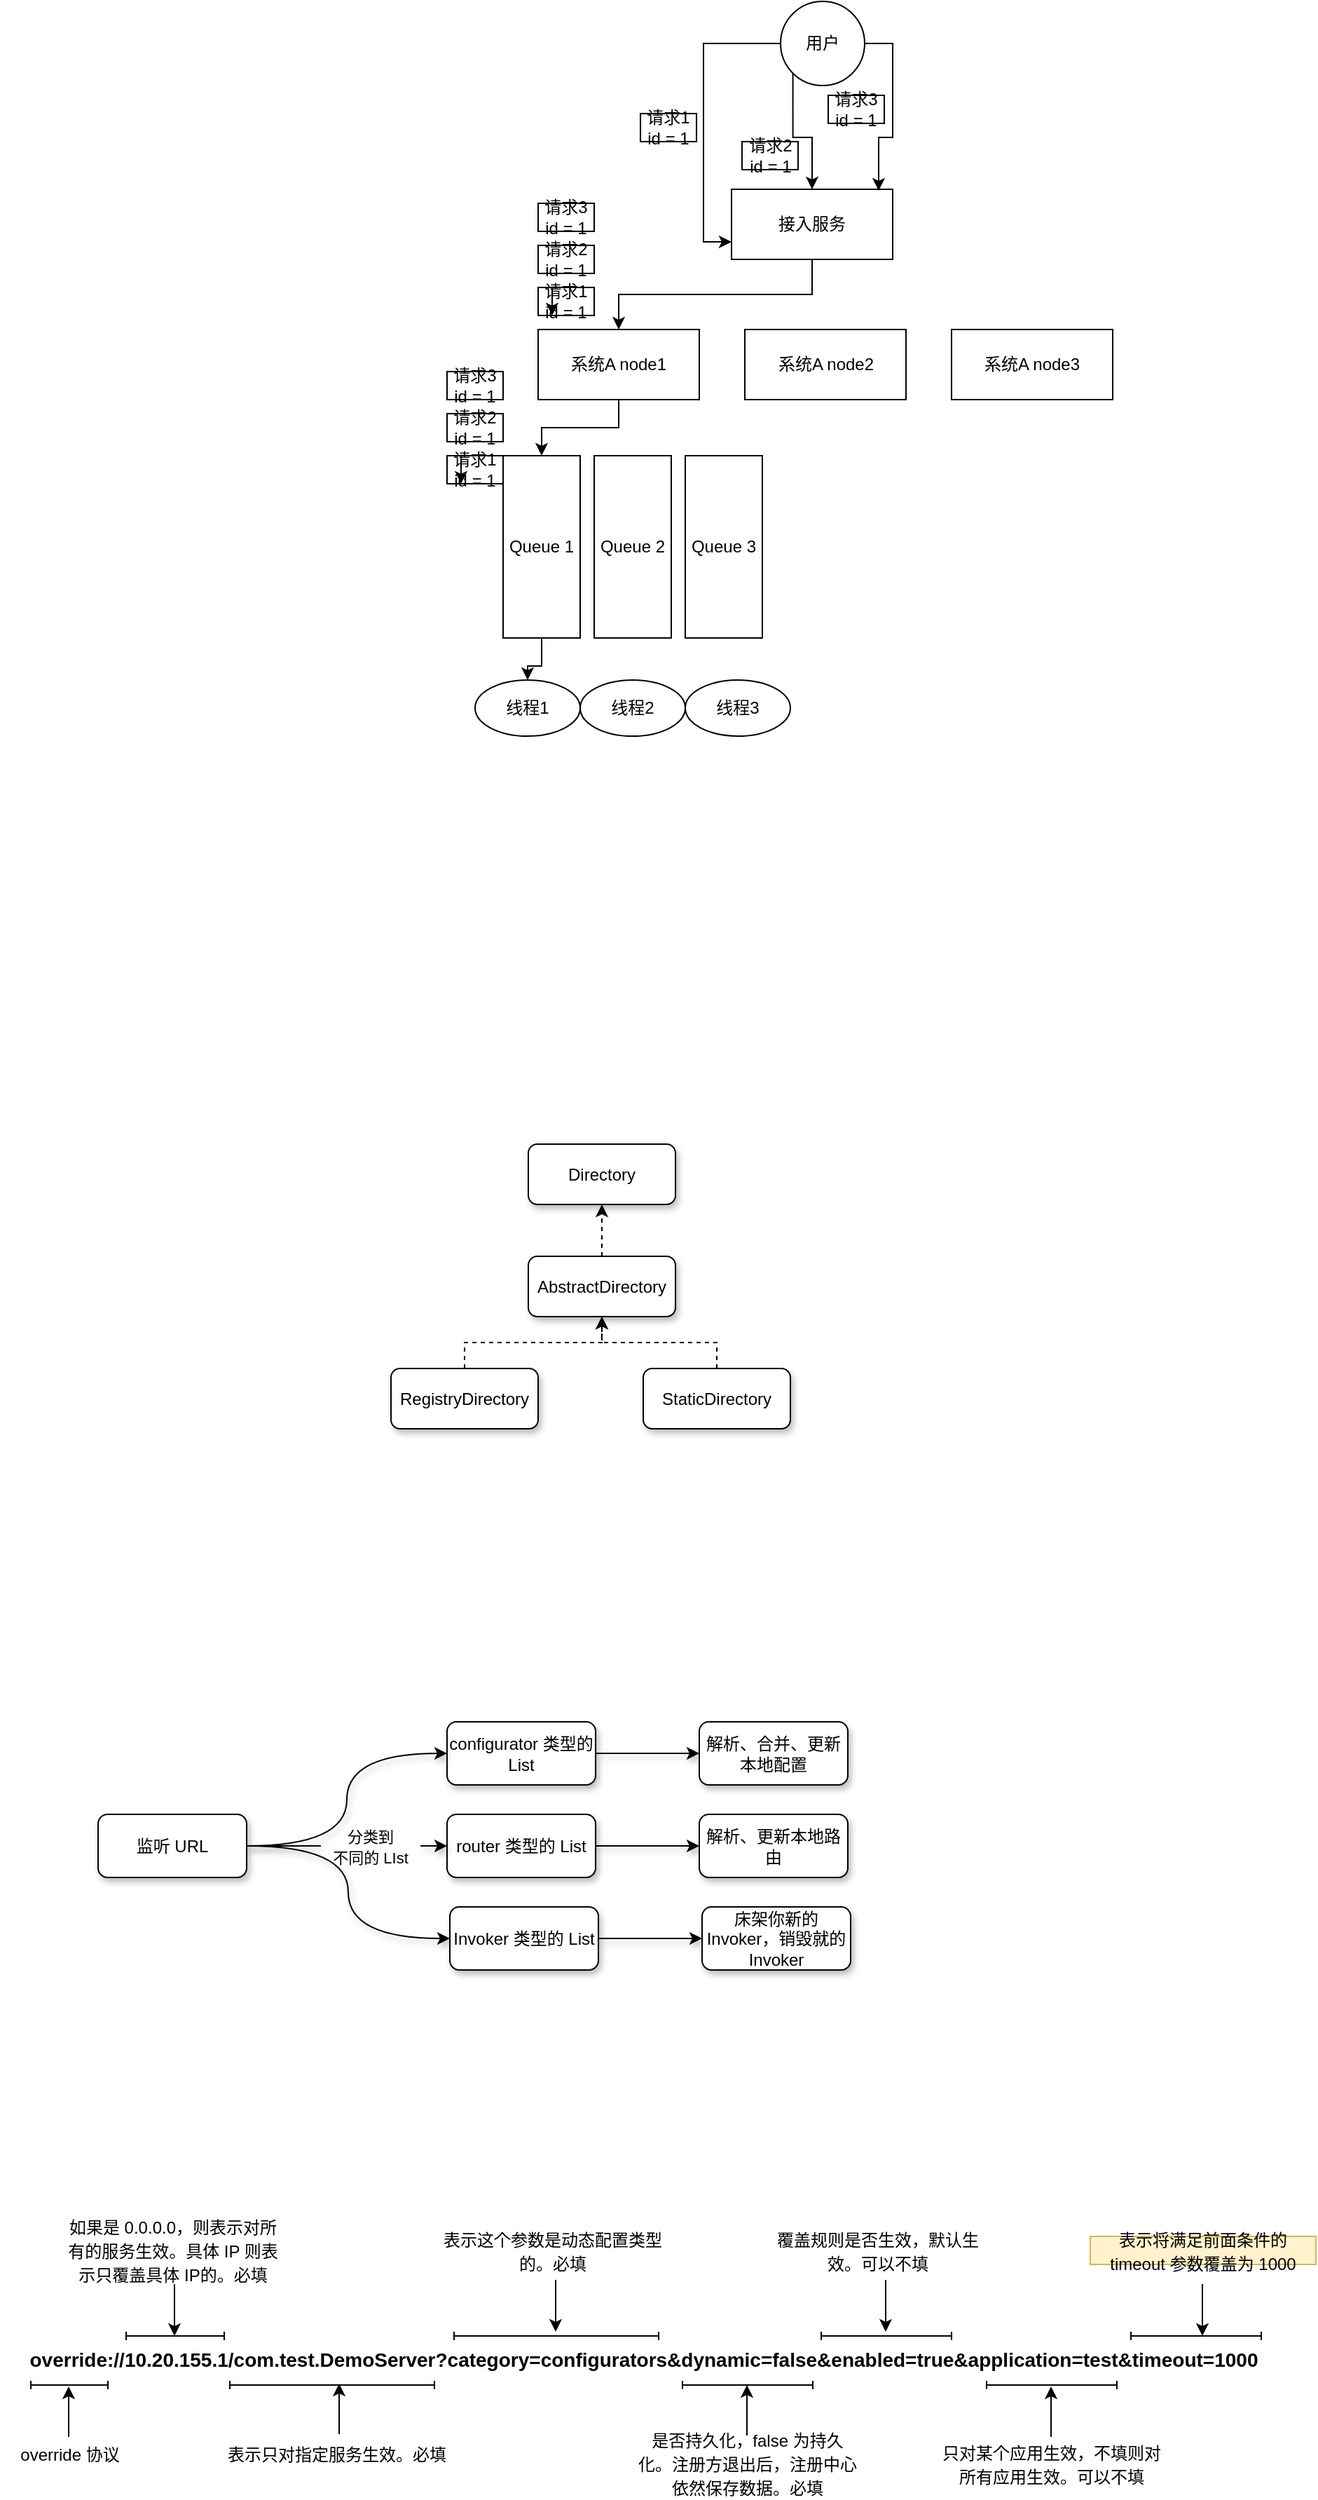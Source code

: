 <mxfile version="13.6.2" type="device"><diagram id="6hGFLwfOUW9BJ-s0fimq" name="Page-1"><mxGraphModel dx="1586" dy="680" grid="0" gridSize="10" guides="1" tooltips="1" connect="1" arrows="1" fold="1" page="0" pageScale="1" pageWidth="827" pageHeight="1169" math="0" shadow="0"><root><mxCell id="0"/><mxCell id="1" parent="0"/><mxCell id="19" style="edgeStyle=orthogonalEdgeStyle;rounded=0;orthogonalLoop=1;jettySize=auto;html=1;exitX=0.5;exitY=1;exitDx=0;exitDy=0;" parent="1" source="3" target="16" edge="1"><mxGeometry relative="1" as="geometry"/></mxCell><mxCell id="3" value="接入服务" style="rounded=0;whiteSpace=wrap;html=1;" parent="1" vertex="1"><mxGeometry x="245" y="164" width="115" height="50" as="geometry"/></mxCell><mxCell id="9" style="edgeStyle=orthogonalEdgeStyle;rounded=0;orthogonalLoop=1;jettySize=auto;html=1;exitX=0;exitY=1;exitDx=0;exitDy=0;" parent="1" source="4" target="3" edge="1"><mxGeometry relative="1" as="geometry"/></mxCell><mxCell id="38" style="edgeStyle=orthogonalEdgeStyle;rounded=0;orthogonalLoop=1;jettySize=auto;html=1;exitX=1;exitY=0.5;exitDx=0;exitDy=0;entryX=0.913;entryY=0.02;entryDx=0;entryDy=0;entryPerimeter=0;" parent="1" source="4" target="3" edge="1"><mxGeometry relative="1" as="geometry"/></mxCell><mxCell id="39" style="edgeStyle=orthogonalEdgeStyle;rounded=0;orthogonalLoop=1;jettySize=auto;html=1;exitX=0;exitY=0.5;exitDx=0;exitDy=0;entryX=0;entryY=0.75;entryDx=0;entryDy=0;" parent="1" source="4" target="3" edge="1"><mxGeometry relative="1" as="geometry"/></mxCell><mxCell id="4" value="用户" style="ellipse;whiteSpace=wrap;html=1;aspect=fixed;" parent="1" vertex="1"><mxGeometry x="280" y="30" width="60" height="60" as="geometry"/></mxCell><mxCell id="12" value="请求1&lt;br&gt;id = 1" style="text;html=1;strokeColor=#000000;fillColor=none;align=center;verticalAlign=middle;whiteSpace=wrap;rounded=0;" parent="1" vertex="1"><mxGeometry x="180" y="110" width="40" height="20" as="geometry"/></mxCell><mxCell id="13" value="请求2&lt;br&gt;id = 1" style="text;html=1;strokeColor=#000000;fillColor=none;align=center;verticalAlign=middle;whiteSpace=wrap;rounded=0;" parent="1" vertex="1"><mxGeometry x="252.5" y="130" width="40" height="20" as="geometry"/></mxCell><mxCell id="15" value="请求3&lt;br&gt;id = 1" style="text;html=1;strokeColor=#000000;fillColor=none;align=center;verticalAlign=middle;whiteSpace=wrap;rounded=0;" parent="1" vertex="1"><mxGeometry x="314" y="97" width="40" height="20" as="geometry"/></mxCell><mxCell id="29" style="edgeStyle=orthogonalEdgeStyle;rounded=0;orthogonalLoop=1;jettySize=auto;html=1;exitX=0.5;exitY=1;exitDx=0;exitDy=0;entryX=0.5;entryY=0;entryDx=0;entryDy=0;" parent="1" source="16" target="26" edge="1"><mxGeometry relative="1" as="geometry"/></mxCell><mxCell id="16" value="系统A node1" style="rounded=0;whiteSpace=wrap;html=1;" parent="1" vertex="1"><mxGeometry x="107" y="264" width="115" height="50" as="geometry"/></mxCell><mxCell id="17" value="系统A node2" style="rounded=0;whiteSpace=wrap;html=1;" parent="1" vertex="1"><mxGeometry x="254.5" y="264" width="115" height="50" as="geometry"/></mxCell><mxCell id="18" value="系统A node3" style="rounded=0;whiteSpace=wrap;html=1;" parent="1" vertex="1"><mxGeometry x="402" y="264" width="115" height="50" as="geometry"/></mxCell><mxCell id="20" value="请求1&lt;br&gt;id = 1" style="text;html=1;strokeColor=#000000;fillColor=none;align=center;verticalAlign=middle;whiteSpace=wrap;rounded=0;" parent="1" vertex="1"><mxGeometry x="107" y="234" width="40" height="20" as="geometry"/></mxCell><mxCell id="21" style="edgeStyle=orthogonalEdgeStyle;rounded=0;orthogonalLoop=1;jettySize=auto;html=1;exitX=0.5;exitY=0;exitDx=0;exitDy=0;entryX=0.25;entryY=1;entryDx=0;entryDy=0;" parent="1" source="20" target="20" edge="1"><mxGeometry relative="1" as="geometry"/></mxCell><mxCell id="24" value="请求2&lt;br&gt;id = 1" style="text;html=1;strokeColor=#000000;fillColor=none;align=center;verticalAlign=middle;whiteSpace=wrap;rounded=0;" parent="1" vertex="1"><mxGeometry x="107" y="204" width="40" height="20" as="geometry"/></mxCell><mxCell id="25" value="请求3&lt;br&gt;id = 1" style="text;html=1;strokeColor=#000000;fillColor=none;align=center;verticalAlign=middle;whiteSpace=wrap;rounded=0;" parent="1" vertex="1"><mxGeometry x="107" y="174" width="40" height="20" as="geometry"/></mxCell><mxCell id="37" style="edgeStyle=orthogonalEdgeStyle;rounded=0;orthogonalLoop=1;jettySize=auto;html=1;exitX=0.5;exitY=1;exitDx=0;exitDy=0;" parent="1" source="26" target="34" edge="1"><mxGeometry relative="1" as="geometry"/></mxCell><mxCell id="26" value="Queue 1" style="rounded=0;whiteSpace=wrap;html=1;strokeColor=#000000;" parent="1" vertex="1"><mxGeometry x="82" y="354" width="55" height="130" as="geometry"/></mxCell><mxCell id="27" value="Queue 2" style="rounded=0;whiteSpace=wrap;html=1;strokeColor=#000000;" parent="1" vertex="1"><mxGeometry x="147" y="354" width="55" height="130" as="geometry"/></mxCell><mxCell id="28" value="Queue 3" style="rounded=0;whiteSpace=wrap;html=1;strokeColor=#000000;" parent="1" vertex="1"><mxGeometry x="212" y="354" width="55" height="130" as="geometry"/></mxCell><mxCell id="30" value="请求1&lt;br&gt;id = 1" style="text;html=1;strokeColor=#000000;fillColor=none;align=center;verticalAlign=middle;whiteSpace=wrap;rounded=0;" parent="1" vertex="1"><mxGeometry x="42" y="354" width="40" height="20" as="geometry"/></mxCell><mxCell id="31" style="edgeStyle=orthogonalEdgeStyle;rounded=0;orthogonalLoop=1;jettySize=auto;html=1;exitX=0.5;exitY=0;exitDx=0;exitDy=0;entryX=0.25;entryY=1;entryDx=0;entryDy=0;" parent="1" source="30" target="30" edge="1"><mxGeometry relative="1" as="geometry"/></mxCell><mxCell id="32" value="请求2&lt;br&gt;id = 1" style="text;html=1;strokeColor=#000000;fillColor=none;align=center;verticalAlign=middle;whiteSpace=wrap;rounded=0;" parent="1" vertex="1"><mxGeometry x="42" y="324" width="40" height="20" as="geometry"/></mxCell><mxCell id="33" value="请求3&lt;br&gt;id = 1" style="text;html=1;strokeColor=#000000;fillColor=none;align=center;verticalAlign=middle;whiteSpace=wrap;rounded=0;" parent="1" vertex="1"><mxGeometry x="42" y="294" width="40" height="20" as="geometry"/></mxCell><mxCell id="34" value="线程1" style="ellipse;whiteSpace=wrap;html=1;strokeColor=#000000;" parent="1" vertex="1"><mxGeometry x="62" y="514" width="75" height="40" as="geometry"/></mxCell><mxCell id="35" value="线程2" style="ellipse;whiteSpace=wrap;html=1;strokeColor=#000000;" parent="1" vertex="1"><mxGeometry x="137" y="514" width="75" height="40" as="geometry"/></mxCell><mxCell id="36" value="线程3" style="ellipse;whiteSpace=wrap;html=1;strokeColor=#000000;" parent="1" vertex="1"><mxGeometry x="212" y="514" width="75" height="40" as="geometry"/></mxCell><mxCell id="hsBr4Mp-WBw24ws54HFs-39" value="Directory" style="rounded=1;whiteSpace=wrap;html=1;shadow=1;" parent="1" vertex="1"><mxGeometry x="100" y="845" width="105" height="43" as="geometry"/></mxCell><mxCell id="hsBr4Mp-WBw24ws54HFs-43" style="edgeStyle=orthogonalEdgeStyle;rounded=0;orthogonalLoop=1;jettySize=auto;html=1;exitX=0.5;exitY=0;exitDx=0;exitDy=0;dashed=1;" parent="1" source="hsBr4Mp-WBw24ws54HFs-40" target="hsBr4Mp-WBw24ws54HFs-39" edge="1"><mxGeometry relative="1" as="geometry"/></mxCell><mxCell id="hsBr4Mp-WBw24ws54HFs-40" value="AbstractDirectory" style="rounded=1;whiteSpace=wrap;html=1;shadow=1;" parent="1" vertex="1"><mxGeometry x="100" y="925" width="105" height="43" as="geometry"/></mxCell><mxCell id="hsBr4Mp-WBw24ws54HFs-44" style="edgeStyle=elbowEdgeStyle;rounded=0;orthogonalLoop=1;jettySize=auto;html=1;exitX=0.5;exitY=0;exitDx=0;exitDy=0;elbow=vertical;dashed=1;" parent="1" source="hsBr4Mp-WBw24ws54HFs-41" target="hsBr4Mp-WBw24ws54HFs-40" edge="1"><mxGeometry relative="1" as="geometry"/></mxCell><mxCell id="hsBr4Mp-WBw24ws54HFs-41" value="RegistryDirectory" style="rounded=1;whiteSpace=wrap;html=1;shadow=1;" parent="1" vertex="1"><mxGeometry x="2" y="1005" width="105" height="43" as="geometry"/></mxCell><mxCell id="hsBr4Mp-WBw24ws54HFs-45" style="edgeStyle=elbowEdgeStyle;rounded=0;orthogonalLoop=1;jettySize=auto;elbow=vertical;html=1;exitX=0.5;exitY=0;exitDx=0;exitDy=0;entryX=0.5;entryY=1;entryDx=0;entryDy=0;dashed=1;" parent="1" source="hsBr4Mp-WBw24ws54HFs-42" target="hsBr4Mp-WBw24ws54HFs-40" edge="1"><mxGeometry relative="1" as="geometry"/></mxCell><mxCell id="hsBr4Mp-WBw24ws54HFs-42" value="StaticDirectory" style="rounded=1;whiteSpace=wrap;html=1;shadow=1;" parent="1" vertex="1"><mxGeometry x="182" y="1005" width="105" height="43" as="geometry"/></mxCell><mxCell id="axnKmIOOAQ5unqHlY1dX-56" style="edgeStyle=orthogonalEdgeStyle;curved=1;rounded=0;orthogonalLoop=1;jettySize=auto;html=1;exitX=1;exitY=0.5;exitDx=0;exitDy=0;endArrow=classic;endFill=1;shadow=1;" edge="1" parent="1" source="axnKmIOOAQ5unqHlY1dX-39" target="axnKmIOOAQ5unqHlY1dX-53"><mxGeometry relative="1" as="geometry"/></mxCell><mxCell id="axnKmIOOAQ5unqHlY1dX-39" value="configurator 类型的 List" style="rounded=1;whiteSpace=wrap;html=1;shadow=1;" vertex="1" parent="1"><mxGeometry x="42" y="1257" width="106" height="45" as="geometry"/></mxCell><mxCell id="axnKmIOOAQ5unqHlY1dX-57" style="edgeStyle=orthogonalEdgeStyle;curved=1;rounded=0;orthogonalLoop=1;jettySize=auto;html=1;exitX=1;exitY=0.5;exitDx=0;exitDy=0;endArrow=classic;endFill=1;shadow=1;" edge="1" parent="1" source="axnKmIOOAQ5unqHlY1dX-40" target="axnKmIOOAQ5unqHlY1dX-54"><mxGeometry relative="1" as="geometry"/></mxCell><mxCell id="axnKmIOOAQ5unqHlY1dX-40" value="router 类型的 List" style="rounded=1;whiteSpace=wrap;html=1;shadow=1;" vertex="1" parent="1"><mxGeometry x="42" y="1323" width="106" height="45" as="geometry"/></mxCell><mxCell id="axnKmIOOAQ5unqHlY1dX-58" style="edgeStyle=orthogonalEdgeStyle;curved=1;rounded=0;orthogonalLoop=1;jettySize=auto;html=1;exitX=1;exitY=0.5;exitDx=0;exitDy=0;endArrow=classic;endFill=1;shadow=1;" edge="1" parent="1" source="axnKmIOOAQ5unqHlY1dX-41" target="axnKmIOOAQ5unqHlY1dX-55"><mxGeometry relative="1" as="geometry"/></mxCell><mxCell id="axnKmIOOAQ5unqHlY1dX-41" value="Invoker 类型的 List" style="rounded=1;whiteSpace=wrap;html=1;shadow=1;" vertex="1" parent="1"><mxGeometry x="44" y="1389" width="106" height="45" as="geometry"/></mxCell><mxCell id="axnKmIOOAQ5unqHlY1dX-43" style="edgeStyle=orthogonalEdgeStyle;rounded=0;orthogonalLoop=1;jettySize=auto;html=1;exitX=1;exitY=0.5;exitDx=0;exitDy=0;entryX=0;entryY=0.5;entryDx=0;entryDy=0;elbow=vertical;curved=1;shadow=1;" edge="1" parent="1" source="axnKmIOOAQ5unqHlY1dX-42" target="axnKmIOOAQ5unqHlY1dX-39"><mxGeometry relative="1" as="geometry"/></mxCell><mxCell id="axnKmIOOAQ5unqHlY1dX-46" style="edgeStyle=orthogonalEdgeStyle;rounded=0;orthogonalLoop=1;jettySize=auto;html=1;exitX=1;exitY=0.5;exitDx=0;exitDy=0;entryX=0;entryY=0.5;entryDx=0;entryDy=0;elbow=vertical;curved=1;shadow=1;" edge="1" parent="1" source="axnKmIOOAQ5unqHlY1dX-42" target="axnKmIOOAQ5unqHlY1dX-41"><mxGeometry relative="1" as="geometry"/></mxCell><mxCell id="axnKmIOOAQ5unqHlY1dX-51" style="edgeStyle=orthogonalEdgeStyle;curved=1;rounded=0;orthogonalLoop=1;jettySize=auto;html=1;exitX=1;exitY=0.5;exitDx=0;exitDy=0;shadow=1;" edge="1" parent="1" source="axnKmIOOAQ5unqHlY1dX-49" target="axnKmIOOAQ5unqHlY1dX-40"><mxGeometry relative="1" as="geometry"/></mxCell><mxCell id="axnKmIOOAQ5unqHlY1dX-42" value="监听 URL" style="rounded=1;whiteSpace=wrap;html=1;shadow=1;" vertex="1" parent="1"><mxGeometry x="-207" y="1323" width="106" height="45" as="geometry"/></mxCell><mxCell id="axnKmIOOAQ5unqHlY1dX-49" value="&lt;span style=&quot;font-size: 11px&quot;&gt;分类到&lt;/span&gt;&lt;br style=&quot;font-size: 11px&quot;&gt;&lt;span style=&quot;font-size: 11px&quot;&gt;不同的 LIst&lt;/span&gt;" style="text;html=1;strokeColor=none;fillColor=none;align=center;verticalAlign=middle;whiteSpace=wrap;rounded=0;shadow=1;" vertex="1" parent="1"><mxGeometry x="-48" y="1335.5" width="71" height="20" as="geometry"/></mxCell><mxCell id="axnKmIOOAQ5unqHlY1dX-52" style="edgeStyle=orthogonalEdgeStyle;curved=1;rounded=0;orthogonalLoop=1;jettySize=auto;html=1;exitX=1;exitY=0.5;exitDx=0;exitDy=0;endArrow=none;endFill=0;shadow=1;" edge="1" parent="1" source="axnKmIOOAQ5unqHlY1dX-42" target="axnKmIOOAQ5unqHlY1dX-49"><mxGeometry relative="1" as="geometry"><mxPoint x="-101" y="1345.5" as="sourcePoint"/><mxPoint x="42" y="1345.5" as="targetPoint"/></mxGeometry></mxCell><mxCell id="axnKmIOOAQ5unqHlY1dX-53" value="解析、合并、更新本地配置" style="rounded=1;whiteSpace=wrap;html=1;shadow=1;" vertex="1" parent="1"><mxGeometry x="222" y="1257" width="106" height="45" as="geometry"/></mxCell><mxCell id="axnKmIOOAQ5unqHlY1dX-54" value="解析、更新本地路由" style="rounded=1;whiteSpace=wrap;html=1;shadow=1;" vertex="1" parent="1"><mxGeometry x="222" y="1323" width="106" height="45" as="geometry"/></mxCell><mxCell id="axnKmIOOAQ5unqHlY1dX-55" value="床架你新的 Invoker，销毁就的 Invoker" style="rounded=1;whiteSpace=wrap;html=1;shadow=1;" vertex="1" parent="1"><mxGeometry x="224" y="1389" width="106" height="45" as="geometry"/></mxCell><mxCell id="axnKmIOOAQ5unqHlY1dX-59" value="override://10.20.155.1/com.test.DemoServer?category=configurators&amp;amp;dynamic=false&amp;amp;enabled=true&amp;amp;application=test&amp;amp;timeout=1000" style="text;html=1;strokeColor=none;fillColor=none;align=center;verticalAlign=middle;whiteSpace=wrap;rounded=0;shadow=1;fontSize=14;fontStyle=1" vertex="1" parent="1"><mxGeometry x="-273" y="1702" width="911" height="20" as="geometry"/></mxCell><mxCell id="axnKmIOOAQ5unqHlY1dX-60" value="" style="shape=crossbar;whiteSpace=wrap;html=1;rounded=1;shadow=0;fontSize=14;" vertex="1" parent="1"><mxGeometry x="-255" y="1727" width="55" height="6" as="geometry"/></mxCell><mxCell id="axnKmIOOAQ5unqHlY1dX-64" value="" style="shape=crossbar;whiteSpace=wrap;html=1;rounded=1;shadow=0;fontSize=14;" vertex="1" parent="1"><mxGeometry x="-187" y="1692" width="70" height="6" as="geometry"/></mxCell><mxCell id="axnKmIOOAQ5unqHlY1dX-65" value="" style="shape=crossbar;whiteSpace=wrap;html=1;rounded=1;shadow=0;fontSize=14;" vertex="1" parent="1"><mxGeometry x="-113" y="1727" width="146" height="6" as="geometry"/></mxCell><mxCell id="axnKmIOOAQ5unqHlY1dX-66" value="" style="shape=crossbar;whiteSpace=wrap;html=1;rounded=1;shadow=0;fontSize=14;" vertex="1" parent="1"><mxGeometry x="47" y="1692" width="146" height="6" as="geometry"/></mxCell><mxCell id="axnKmIOOAQ5unqHlY1dX-67" value="" style="shape=crossbar;whiteSpace=wrap;html=1;rounded=1;shadow=0;fontSize=14;" vertex="1" parent="1"><mxGeometry x="210" y="1727" width="93" height="6" as="geometry"/></mxCell><mxCell id="axnKmIOOAQ5unqHlY1dX-69" value="" style="shape=crossbar;whiteSpace=wrap;html=1;rounded=1;shadow=0;fontSize=14;" vertex="1" parent="1"><mxGeometry x="309" y="1692" width="93" height="6" as="geometry"/></mxCell><mxCell id="axnKmIOOAQ5unqHlY1dX-70" value="" style="shape=crossbar;whiteSpace=wrap;html=1;rounded=1;shadow=0;fontSize=14;" vertex="1" parent="1"><mxGeometry x="427" y="1727" width="93" height="6" as="geometry"/></mxCell><mxCell id="axnKmIOOAQ5unqHlY1dX-71" value="" style="shape=crossbar;whiteSpace=wrap;html=1;rounded=1;shadow=0;fontSize=14;" vertex="1" parent="1"><mxGeometry x="530" y="1692" width="93" height="6" as="geometry"/></mxCell><mxCell id="axnKmIOOAQ5unqHlY1dX-72" value="" style="endArrow=classic;html=1;shadow=0;fontSize=14;" edge="1" parent="1"><mxGeometry width="50" height="50" relative="1" as="geometry"><mxPoint x="-228" y="1767" as="sourcePoint"/><mxPoint x="-228" y="1731" as="targetPoint"/></mxGeometry></mxCell><mxCell id="axnKmIOOAQ5unqHlY1dX-74" value="" style="endArrow=classic;html=1;shadow=0;fontSize=14;" edge="1" parent="1"><mxGeometry width="50" height="50" relative="1" as="geometry"><mxPoint x="-35" y="1765" as="sourcePoint"/><mxPoint x="-35" y="1729" as="targetPoint"/></mxGeometry></mxCell><mxCell id="axnKmIOOAQ5unqHlY1dX-75" value="" style="endArrow=classic;html=1;shadow=0;fontSize=14;" edge="1" parent="1"><mxGeometry width="50" height="50" relative="1" as="geometry"><mxPoint x="256" y="1766" as="sourcePoint"/><mxPoint x="256" y="1730" as="targetPoint"/></mxGeometry></mxCell><mxCell id="axnKmIOOAQ5unqHlY1dX-76" value="" style="endArrow=classic;html=1;shadow=0;fontSize=14;" edge="1" parent="1"><mxGeometry width="50" height="50" relative="1" as="geometry"><mxPoint x="473" y="1767" as="sourcePoint"/><mxPoint x="473" y="1731" as="targetPoint"/></mxGeometry></mxCell><mxCell id="axnKmIOOAQ5unqHlY1dX-77" value="" style="endArrow=classic;html=1;shadow=0;fontSize=14;" edge="1" parent="1"><mxGeometry width="50" height="50" relative="1" as="geometry"><mxPoint x="581" y="1658" as="sourcePoint"/><mxPoint x="581" y="1695" as="targetPoint"/></mxGeometry></mxCell><mxCell id="axnKmIOOAQ5unqHlY1dX-78" value="" style="endArrow=classic;html=1;shadow=0;fontSize=14;" edge="1" parent="1"><mxGeometry width="50" height="50" relative="1" as="geometry"><mxPoint x="355" y="1655" as="sourcePoint"/><mxPoint x="355" y="1692" as="targetPoint"/></mxGeometry></mxCell><mxCell id="axnKmIOOAQ5unqHlY1dX-79" value="" style="endArrow=classic;html=1;shadow=0;fontSize=14;" edge="1" parent="1"><mxGeometry width="50" height="50" relative="1" as="geometry"><mxPoint x="119.5" y="1655" as="sourcePoint"/><mxPoint x="119.5" y="1692" as="targetPoint"/></mxGeometry></mxCell><mxCell id="axnKmIOOAQ5unqHlY1dX-80" value="" style="endArrow=classic;html=1;shadow=0;fontSize=14;" edge="1" parent="1"><mxGeometry width="50" height="50" relative="1" as="geometry"><mxPoint x="-152.5" y="1658" as="sourcePoint"/><mxPoint x="-152.5" y="1695" as="targetPoint"/></mxGeometry></mxCell><mxCell id="axnKmIOOAQ5unqHlY1dX-81" value="&lt;font style=&quot;font-size: 12px&quot;&gt;override 协议&lt;br&gt;&lt;/font&gt;" style="text;html=1;strokeColor=none;fillColor=none;align=center;verticalAlign=middle;whiteSpace=wrap;rounded=0;shadow=0;fontSize=14;" vertex="1" parent="1"><mxGeometry x="-268.5" y="1769" width="82" height="20" as="geometry"/></mxCell><mxCell id="axnKmIOOAQ5unqHlY1dX-82" value="&lt;font style=&quot;font-size: 12px&quot;&gt;表示只对指定服务生效。必填&lt;br&gt;&lt;/font&gt;" style="text;html=1;strokeColor=none;fillColor=none;align=center;verticalAlign=middle;whiteSpace=wrap;rounded=0;shadow=0;fontSize=14;" vertex="1" parent="1"><mxGeometry x="-117" y="1769" width="161" height="20" as="geometry"/></mxCell><mxCell id="axnKmIOOAQ5unqHlY1dX-83" value="&lt;font style=&quot;font-size: 12px&quot;&gt;是否持久化，false 为持久化。注册方退出后，注册中心依然保存数据。必填&lt;br&gt;&lt;/font&gt;" style="text;html=1;strokeColor=none;fillColor=none;align=center;verticalAlign=middle;whiteSpace=wrap;rounded=0;shadow=0;fontSize=14;" vertex="1" parent="1"><mxGeometry x="176" y="1776" width="161" height="20" as="geometry"/></mxCell><mxCell id="axnKmIOOAQ5unqHlY1dX-84" value="&lt;font style=&quot;font-size: 12px&quot;&gt;只对某个应用生效，不填则对所有应用生效。可以不填&lt;br&gt;&lt;/font&gt;" style="text;html=1;strokeColor=none;fillColor=none;align=center;verticalAlign=middle;whiteSpace=wrap;rounded=0;shadow=0;fontSize=14;" vertex="1" parent="1"><mxGeometry x="393" y="1776" width="161" height="20" as="geometry"/></mxCell><mxCell id="axnKmIOOAQ5unqHlY1dX-85" value="&lt;font style=&quot;font-size: 12px&quot;&gt;如果是 0.0.0.0，则表示对所有的服务生效。具体 IP 则表示只覆盖具体 IP的。必填&lt;br&gt;&lt;/font&gt;" style="text;html=1;strokeColor=none;fillColor=none;align=center;verticalAlign=middle;whiteSpace=wrap;rounded=0;shadow=0;fontSize=14;" vertex="1" parent="1"><mxGeometry x="-234.5" y="1624" width="161" height="20" as="geometry"/></mxCell><mxCell id="axnKmIOOAQ5unqHlY1dX-86" value="&lt;font style=&quot;font-size: 12px&quot;&gt;表示这个参数是动态配置类型的。必填&lt;br&gt;&lt;/font&gt;" style="text;html=1;strokeColor=none;fillColor=none;align=center;verticalAlign=middle;whiteSpace=wrap;rounded=0;shadow=0;fontSize=14;" vertex="1" parent="1"><mxGeometry x="37" y="1624" width="161" height="20" as="geometry"/></mxCell><mxCell id="axnKmIOOAQ5unqHlY1dX-87" value="&lt;font style=&quot;font-size: 12px&quot;&gt;覆盖规则是否生效，默认生效。可以不填&lt;br&gt;&lt;/font&gt;" style="text;html=1;strokeColor=none;fillColor=none;align=center;verticalAlign=middle;whiteSpace=wrap;rounded=0;shadow=0;fontSize=14;" vertex="1" parent="1"><mxGeometry x="269" y="1624" width="161" height="20" as="geometry"/></mxCell><mxCell id="axnKmIOOAQ5unqHlY1dX-88" value="&lt;font style=&quot;font-size: 12px&quot;&gt;表示将满足前面条件的 timeout 参数覆盖为 1000&lt;br&gt;&lt;/font&gt;" style="text;html=1;strokeColor=#d6b656;fillColor=#fff2cc;align=center;verticalAlign=middle;whiteSpace=wrap;rounded=0;shadow=0;fontSize=14;" vertex="1" parent="1"><mxGeometry x="501" y="1624" width="161" height="20" as="geometry"/></mxCell></root></mxGraphModel></diagram></mxfile>
